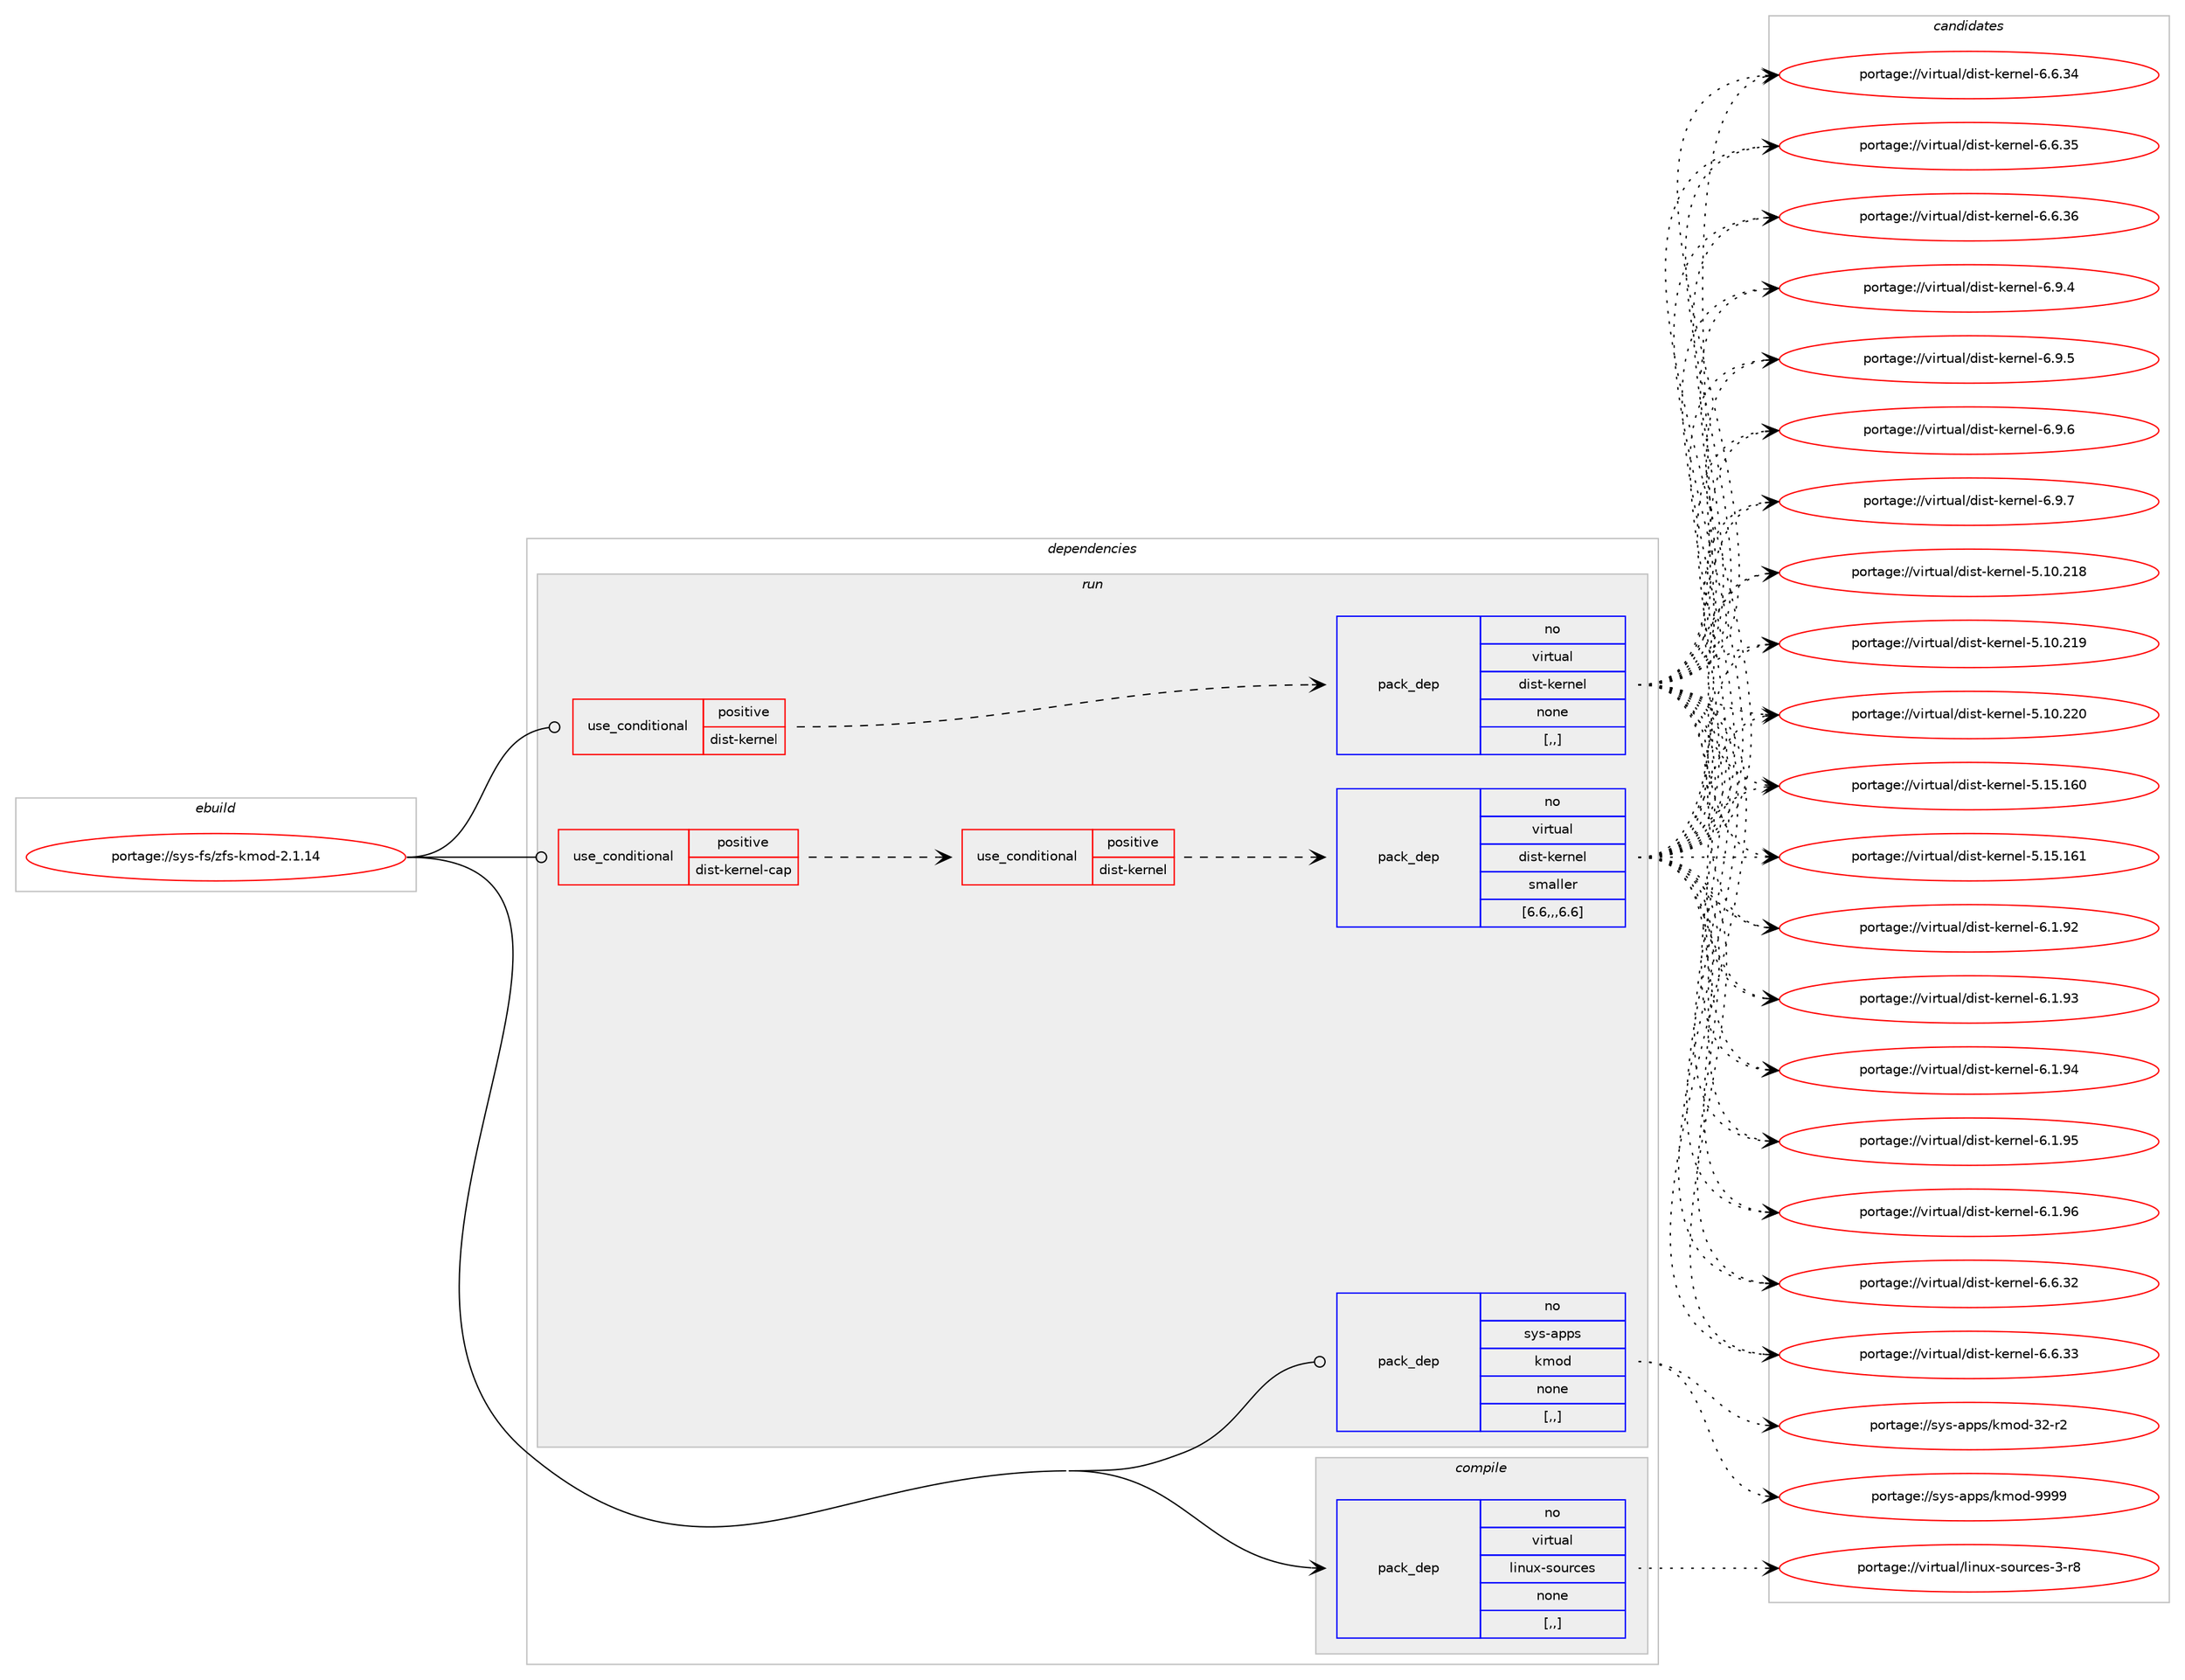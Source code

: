 digraph prolog {

# *************
# Graph options
# *************

newrank=true;
concentrate=true;
compound=true;
graph [rankdir=LR,fontname=Helvetica,fontsize=10,ranksep=1.5];#, ranksep=2.5, nodesep=0.2];
edge  [arrowhead=vee];
node  [fontname=Helvetica,fontsize=10];

# **********
# The ebuild
# **********

subgraph cluster_leftcol {
color=gray;
rank=same;
label=<<i>ebuild</i>>;
id [label="portage://sys-fs/zfs-kmod-2.1.14", color=red, width=4, href="../sys-fs/zfs-kmod-2.1.14.svg"];
}

# ****************
# The dependencies
# ****************

subgraph cluster_midcol {
color=gray;
label=<<i>dependencies</i>>;
subgraph cluster_compile {
fillcolor="#eeeeee";
style=filled;
label=<<i>compile</i>>;
subgraph pack311162 {
dependency427994 [label=<<TABLE BORDER="0" CELLBORDER="1" CELLSPACING="0" CELLPADDING="4" WIDTH="220"><TR><TD ROWSPAN="6" CELLPADDING="30">pack_dep</TD></TR><TR><TD WIDTH="110">no</TD></TR><TR><TD>virtual</TD></TR><TR><TD>linux-sources</TD></TR><TR><TD>none</TD></TR><TR><TD>[,,]</TD></TR></TABLE>>, shape=none, color=blue];
}
id:e -> dependency427994:w [weight=20,style="solid",arrowhead="vee"];
}
subgraph cluster_compileandrun {
fillcolor="#eeeeee";
style=filled;
label=<<i>compile and run</i>>;
}
subgraph cluster_run {
fillcolor="#eeeeee";
style=filled;
label=<<i>run</i>>;
subgraph cond113932 {
dependency427995 [label=<<TABLE BORDER="0" CELLBORDER="1" CELLSPACING="0" CELLPADDING="4"><TR><TD ROWSPAN="3" CELLPADDING="10">use_conditional</TD></TR><TR><TD>positive</TD></TR><TR><TD>dist-kernel</TD></TR></TABLE>>, shape=none, color=red];
subgraph pack311163 {
dependency427996 [label=<<TABLE BORDER="0" CELLBORDER="1" CELLSPACING="0" CELLPADDING="4" WIDTH="220"><TR><TD ROWSPAN="6" CELLPADDING="30">pack_dep</TD></TR><TR><TD WIDTH="110">no</TD></TR><TR><TD>virtual</TD></TR><TR><TD>dist-kernel</TD></TR><TR><TD>none</TD></TR><TR><TD>[,,]</TD></TR></TABLE>>, shape=none, color=blue];
}
dependency427995:e -> dependency427996:w [weight=20,style="dashed",arrowhead="vee"];
}
id:e -> dependency427995:w [weight=20,style="solid",arrowhead="odot"];
subgraph cond113933 {
dependency427997 [label=<<TABLE BORDER="0" CELLBORDER="1" CELLSPACING="0" CELLPADDING="4"><TR><TD ROWSPAN="3" CELLPADDING="10">use_conditional</TD></TR><TR><TD>positive</TD></TR><TR><TD>dist-kernel-cap</TD></TR></TABLE>>, shape=none, color=red];
subgraph cond113934 {
dependency427998 [label=<<TABLE BORDER="0" CELLBORDER="1" CELLSPACING="0" CELLPADDING="4"><TR><TD ROWSPAN="3" CELLPADDING="10">use_conditional</TD></TR><TR><TD>positive</TD></TR><TR><TD>dist-kernel</TD></TR></TABLE>>, shape=none, color=red];
subgraph pack311164 {
dependency427999 [label=<<TABLE BORDER="0" CELLBORDER="1" CELLSPACING="0" CELLPADDING="4" WIDTH="220"><TR><TD ROWSPAN="6" CELLPADDING="30">pack_dep</TD></TR><TR><TD WIDTH="110">no</TD></TR><TR><TD>virtual</TD></TR><TR><TD>dist-kernel</TD></TR><TR><TD>smaller</TD></TR><TR><TD>[6.6,,,6.6]</TD></TR></TABLE>>, shape=none, color=blue];
}
dependency427998:e -> dependency427999:w [weight=20,style="dashed",arrowhead="vee"];
}
dependency427997:e -> dependency427998:w [weight=20,style="dashed",arrowhead="vee"];
}
id:e -> dependency427997:w [weight=20,style="solid",arrowhead="odot"];
subgraph pack311165 {
dependency428000 [label=<<TABLE BORDER="0" CELLBORDER="1" CELLSPACING="0" CELLPADDING="4" WIDTH="220"><TR><TD ROWSPAN="6" CELLPADDING="30">pack_dep</TD></TR><TR><TD WIDTH="110">no</TD></TR><TR><TD>sys-apps</TD></TR><TR><TD>kmod</TD></TR><TR><TD>none</TD></TR><TR><TD>[,,]</TD></TR></TABLE>>, shape=none, color=blue];
}
id:e -> dependency428000:w [weight=20,style="solid",arrowhead="odot"];
}
}

# **************
# The candidates
# **************

subgraph cluster_choices {
rank=same;
color=gray;
label=<<i>candidates</i>>;

subgraph choice311162 {
color=black;
nodesep=1;
choice1181051141161179710847108105110117120451151111171149910111545514511456 [label="portage://virtual/linux-sources-3-r8", color=red, width=4,href="../virtual/linux-sources-3-r8.svg"];
dependency427994:e -> choice1181051141161179710847108105110117120451151111171149910111545514511456:w [style=dotted,weight="100"];
}
subgraph choice311163 {
color=black;
nodesep=1;
choice118105114116117971084710010511511645107101114110101108455346494846504956 [label="portage://virtual/dist-kernel-5.10.218", color=red, width=4,href="../virtual/dist-kernel-5.10.218.svg"];
choice118105114116117971084710010511511645107101114110101108455346494846504957 [label="portage://virtual/dist-kernel-5.10.219", color=red, width=4,href="../virtual/dist-kernel-5.10.219.svg"];
choice118105114116117971084710010511511645107101114110101108455346494846505048 [label="portage://virtual/dist-kernel-5.10.220", color=red, width=4,href="../virtual/dist-kernel-5.10.220.svg"];
choice118105114116117971084710010511511645107101114110101108455346495346495448 [label="portage://virtual/dist-kernel-5.15.160", color=red, width=4,href="../virtual/dist-kernel-5.15.160.svg"];
choice118105114116117971084710010511511645107101114110101108455346495346495449 [label="portage://virtual/dist-kernel-5.15.161", color=red, width=4,href="../virtual/dist-kernel-5.15.161.svg"];
choice11810511411611797108471001051151164510710111411010110845544649465750 [label="portage://virtual/dist-kernel-6.1.92", color=red, width=4,href="../virtual/dist-kernel-6.1.92.svg"];
choice11810511411611797108471001051151164510710111411010110845544649465751 [label="portage://virtual/dist-kernel-6.1.93", color=red, width=4,href="../virtual/dist-kernel-6.1.93.svg"];
choice11810511411611797108471001051151164510710111411010110845544649465752 [label="portage://virtual/dist-kernel-6.1.94", color=red, width=4,href="../virtual/dist-kernel-6.1.94.svg"];
choice11810511411611797108471001051151164510710111411010110845544649465753 [label="portage://virtual/dist-kernel-6.1.95", color=red, width=4,href="../virtual/dist-kernel-6.1.95.svg"];
choice11810511411611797108471001051151164510710111411010110845544649465754 [label="portage://virtual/dist-kernel-6.1.96", color=red, width=4,href="../virtual/dist-kernel-6.1.96.svg"];
choice11810511411611797108471001051151164510710111411010110845544654465150 [label="portage://virtual/dist-kernel-6.6.32", color=red, width=4,href="../virtual/dist-kernel-6.6.32.svg"];
choice11810511411611797108471001051151164510710111411010110845544654465151 [label="portage://virtual/dist-kernel-6.6.33", color=red, width=4,href="../virtual/dist-kernel-6.6.33.svg"];
choice11810511411611797108471001051151164510710111411010110845544654465152 [label="portage://virtual/dist-kernel-6.6.34", color=red, width=4,href="../virtual/dist-kernel-6.6.34.svg"];
choice11810511411611797108471001051151164510710111411010110845544654465153 [label="portage://virtual/dist-kernel-6.6.35", color=red, width=4,href="../virtual/dist-kernel-6.6.35.svg"];
choice11810511411611797108471001051151164510710111411010110845544654465154 [label="portage://virtual/dist-kernel-6.6.36", color=red, width=4,href="../virtual/dist-kernel-6.6.36.svg"];
choice118105114116117971084710010511511645107101114110101108455446574652 [label="portage://virtual/dist-kernel-6.9.4", color=red, width=4,href="../virtual/dist-kernel-6.9.4.svg"];
choice118105114116117971084710010511511645107101114110101108455446574653 [label="portage://virtual/dist-kernel-6.9.5", color=red, width=4,href="../virtual/dist-kernel-6.9.5.svg"];
choice118105114116117971084710010511511645107101114110101108455446574654 [label="portage://virtual/dist-kernel-6.9.6", color=red, width=4,href="../virtual/dist-kernel-6.9.6.svg"];
choice118105114116117971084710010511511645107101114110101108455446574655 [label="portage://virtual/dist-kernel-6.9.7", color=red, width=4,href="../virtual/dist-kernel-6.9.7.svg"];
dependency427996:e -> choice118105114116117971084710010511511645107101114110101108455346494846504956:w [style=dotted,weight="100"];
dependency427996:e -> choice118105114116117971084710010511511645107101114110101108455346494846504957:w [style=dotted,weight="100"];
dependency427996:e -> choice118105114116117971084710010511511645107101114110101108455346494846505048:w [style=dotted,weight="100"];
dependency427996:e -> choice118105114116117971084710010511511645107101114110101108455346495346495448:w [style=dotted,weight="100"];
dependency427996:e -> choice118105114116117971084710010511511645107101114110101108455346495346495449:w [style=dotted,weight="100"];
dependency427996:e -> choice11810511411611797108471001051151164510710111411010110845544649465750:w [style=dotted,weight="100"];
dependency427996:e -> choice11810511411611797108471001051151164510710111411010110845544649465751:w [style=dotted,weight="100"];
dependency427996:e -> choice11810511411611797108471001051151164510710111411010110845544649465752:w [style=dotted,weight="100"];
dependency427996:e -> choice11810511411611797108471001051151164510710111411010110845544649465753:w [style=dotted,weight="100"];
dependency427996:e -> choice11810511411611797108471001051151164510710111411010110845544649465754:w [style=dotted,weight="100"];
dependency427996:e -> choice11810511411611797108471001051151164510710111411010110845544654465150:w [style=dotted,weight="100"];
dependency427996:e -> choice11810511411611797108471001051151164510710111411010110845544654465151:w [style=dotted,weight="100"];
dependency427996:e -> choice11810511411611797108471001051151164510710111411010110845544654465152:w [style=dotted,weight="100"];
dependency427996:e -> choice11810511411611797108471001051151164510710111411010110845544654465153:w [style=dotted,weight="100"];
dependency427996:e -> choice11810511411611797108471001051151164510710111411010110845544654465154:w [style=dotted,weight="100"];
dependency427996:e -> choice118105114116117971084710010511511645107101114110101108455446574652:w [style=dotted,weight="100"];
dependency427996:e -> choice118105114116117971084710010511511645107101114110101108455446574653:w [style=dotted,weight="100"];
dependency427996:e -> choice118105114116117971084710010511511645107101114110101108455446574654:w [style=dotted,weight="100"];
dependency427996:e -> choice118105114116117971084710010511511645107101114110101108455446574655:w [style=dotted,weight="100"];
}
subgraph choice311164 {
color=black;
nodesep=1;
choice118105114116117971084710010511511645107101114110101108455346494846504956 [label="portage://virtual/dist-kernel-5.10.218", color=red, width=4,href="../virtual/dist-kernel-5.10.218.svg"];
choice118105114116117971084710010511511645107101114110101108455346494846504957 [label="portage://virtual/dist-kernel-5.10.219", color=red, width=4,href="../virtual/dist-kernel-5.10.219.svg"];
choice118105114116117971084710010511511645107101114110101108455346494846505048 [label="portage://virtual/dist-kernel-5.10.220", color=red, width=4,href="../virtual/dist-kernel-5.10.220.svg"];
choice118105114116117971084710010511511645107101114110101108455346495346495448 [label="portage://virtual/dist-kernel-5.15.160", color=red, width=4,href="../virtual/dist-kernel-5.15.160.svg"];
choice118105114116117971084710010511511645107101114110101108455346495346495449 [label="portage://virtual/dist-kernel-5.15.161", color=red, width=4,href="../virtual/dist-kernel-5.15.161.svg"];
choice11810511411611797108471001051151164510710111411010110845544649465750 [label="portage://virtual/dist-kernel-6.1.92", color=red, width=4,href="../virtual/dist-kernel-6.1.92.svg"];
choice11810511411611797108471001051151164510710111411010110845544649465751 [label="portage://virtual/dist-kernel-6.1.93", color=red, width=4,href="../virtual/dist-kernel-6.1.93.svg"];
choice11810511411611797108471001051151164510710111411010110845544649465752 [label="portage://virtual/dist-kernel-6.1.94", color=red, width=4,href="../virtual/dist-kernel-6.1.94.svg"];
choice11810511411611797108471001051151164510710111411010110845544649465753 [label="portage://virtual/dist-kernel-6.1.95", color=red, width=4,href="../virtual/dist-kernel-6.1.95.svg"];
choice11810511411611797108471001051151164510710111411010110845544649465754 [label="portage://virtual/dist-kernel-6.1.96", color=red, width=4,href="../virtual/dist-kernel-6.1.96.svg"];
choice11810511411611797108471001051151164510710111411010110845544654465150 [label="portage://virtual/dist-kernel-6.6.32", color=red, width=4,href="../virtual/dist-kernel-6.6.32.svg"];
choice11810511411611797108471001051151164510710111411010110845544654465151 [label="portage://virtual/dist-kernel-6.6.33", color=red, width=4,href="../virtual/dist-kernel-6.6.33.svg"];
choice11810511411611797108471001051151164510710111411010110845544654465152 [label="portage://virtual/dist-kernel-6.6.34", color=red, width=4,href="../virtual/dist-kernel-6.6.34.svg"];
choice11810511411611797108471001051151164510710111411010110845544654465153 [label="portage://virtual/dist-kernel-6.6.35", color=red, width=4,href="../virtual/dist-kernel-6.6.35.svg"];
choice11810511411611797108471001051151164510710111411010110845544654465154 [label="portage://virtual/dist-kernel-6.6.36", color=red, width=4,href="../virtual/dist-kernel-6.6.36.svg"];
choice118105114116117971084710010511511645107101114110101108455446574652 [label="portage://virtual/dist-kernel-6.9.4", color=red, width=4,href="../virtual/dist-kernel-6.9.4.svg"];
choice118105114116117971084710010511511645107101114110101108455446574653 [label="portage://virtual/dist-kernel-6.9.5", color=red, width=4,href="../virtual/dist-kernel-6.9.5.svg"];
choice118105114116117971084710010511511645107101114110101108455446574654 [label="portage://virtual/dist-kernel-6.9.6", color=red, width=4,href="../virtual/dist-kernel-6.9.6.svg"];
choice118105114116117971084710010511511645107101114110101108455446574655 [label="portage://virtual/dist-kernel-6.9.7", color=red, width=4,href="../virtual/dist-kernel-6.9.7.svg"];
dependency427999:e -> choice118105114116117971084710010511511645107101114110101108455346494846504956:w [style=dotted,weight="100"];
dependency427999:e -> choice118105114116117971084710010511511645107101114110101108455346494846504957:w [style=dotted,weight="100"];
dependency427999:e -> choice118105114116117971084710010511511645107101114110101108455346494846505048:w [style=dotted,weight="100"];
dependency427999:e -> choice118105114116117971084710010511511645107101114110101108455346495346495448:w [style=dotted,weight="100"];
dependency427999:e -> choice118105114116117971084710010511511645107101114110101108455346495346495449:w [style=dotted,weight="100"];
dependency427999:e -> choice11810511411611797108471001051151164510710111411010110845544649465750:w [style=dotted,weight="100"];
dependency427999:e -> choice11810511411611797108471001051151164510710111411010110845544649465751:w [style=dotted,weight="100"];
dependency427999:e -> choice11810511411611797108471001051151164510710111411010110845544649465752:w [style=dotted,weight="100"];
dependency427999:e -> choice11810511411611797108471001051151164510710111411010110845544649465753:w [style=dotted,weight="100"];
dependency427999:e -> choice11810511411611797108471001051151164510710111411010110845544649465754:w [style=dotted,weight="100"];
dependency427999:e -> choice11810511411611797108471001051151164510710111411010110845544654465150:w [style=dotted,weight="100"];
dependency427999:e -> choice11810511411611797108471001051151164510710111411010110845544654465151:w [style=dotted,weight="100"];
dependency427999:e -> choice11810511411611797108471001051151164510710111411010110845544654465152:w [style=dotted,weight="100"];
dependency427999:e -> choice11810511411611797108471001051151164510710111411010110845544654465153:w [style=dotted,weight="100"];
dependency427999:e -> choice11810511411611797108471001051151164510710111411010110845544654465154:w [style=dotted,weight="100"];
dependency427999:e -> choice118105114116117971084710010511511645107101114110101108455446574652:w [style=dotted,weight="100"];
dependency427999:e -> choice118105114116117971084710010511511645107101114110101108455446574653:w [style=dotted,weight="100"];
dependency427999:e -> choice118105114116117971084710010511511645107101114110101108455446574654:w [style=dotted,weight="100"];
dependency427999:e -> choice118105114116117971084710010511511645107101114110101108455446574655:w [style=dotted,weight="100"];
}
subgraph choice311165 {
color=black;
nodesep=1;
choice1151211154597112112115471071091111004551504511450 [label="portage://sys-apps/kmod-32-r2", color=red, width=4,href="../sys-apps/kmod-32-r2.svg"];
choice1151211154597112112115471071091111004557575757 [label="portage://sys-apps/kmod-9999", color=red, width=4,href="../sys-apps/kmod-9999.svg"];
dependency428000:e -> choice1151211154597112112115471071091111004551504511450:w [style=dotted,weight="100"];
dependency428000:e -> choice1151211154597112112115471071091111004557575757:w [style=dotted,weight="100"];
}
}

}
